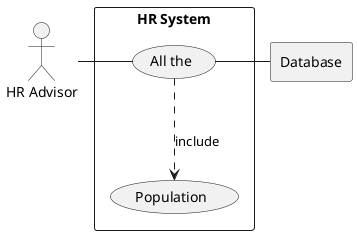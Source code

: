 

@startuml

actor HR as "HR Advisor"

rectangle Database

rectangle "HR System" {
    usecase UC4 as "All the
    "

    usecase UCa as "Population"

    HR - UC4
    UC4 ..> UCa : include
    UC4 - Database
}

@enduml
